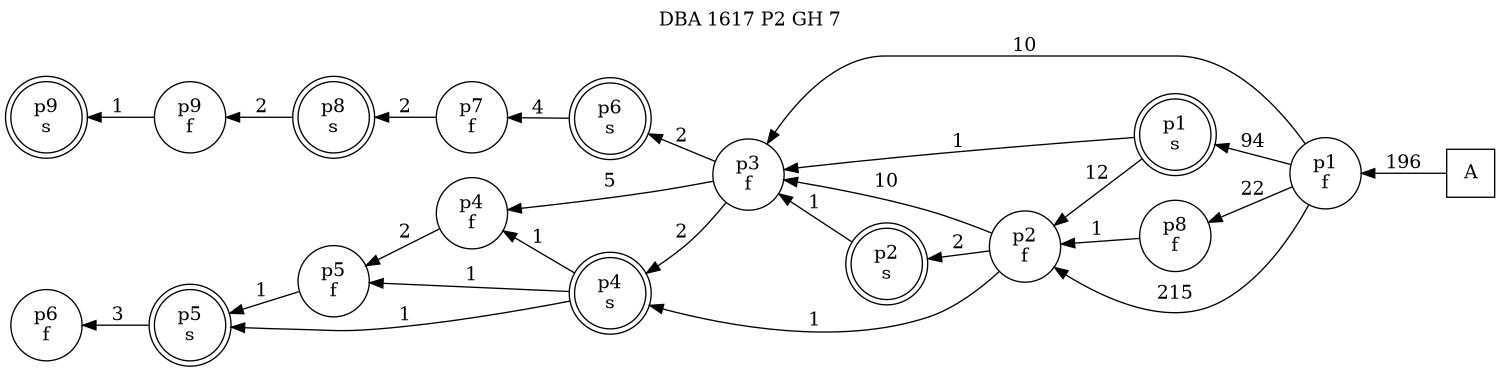 digraph DBA_1617_P2_GH_7_GOOD {
labelloc="tl"
label= " DBA 1617 P2 GH 7 "
rankdir="RL";
graph [ size=" 10 , 10 !"]

"A" [shape="square" label="A"]
"p1_f" [shape="circle" label="p1
f"]
"p2_f" [shape="circle" label="p2
f"]
"p1_s" [shape="doublecircle" label="p1
s"]
"p3_f" [shape="circle" label="p3
f"]
"p2_s" [shape="doublecircle" label="p2
s"]
"p4_f" [shape="circle" label="p4
f"]
"p4_s" [shape="doublecircle" label="p4
s"]
"p5_s" [shape="doublecircle" label="p5
s"]
"p6_f" [shape="circle" label="p6
f"]
"p8_f" [shape="circle" label="p8
f"]
"p5_f" [shape="circle" label="p5
f"]
"p6_s" [shape="doublecircle" label="p6
s"]
"p7_f" [shape="circle" label="p7
f"]
"p8_s" [shape="doublecircle" label="p8
s"]
"p9_f" [shape="circle" label="p9
f"]
"p9_s" [shape="doublecircle" label="p9
s"]
"A" -> "p1_f" [ label=196]
"p1_f" -> "p2_f" [ label=215]
"p1_f" -> "p1_s" [ label=94]
"p1_f" -> "p3_f" [ label=10]
"p1_f" -> "p8_f" [ label=22]
"p2_f" -> "p3_f" [ label=10]
"p2_f" -> "p2_s" [ label=2]
"p2_f" -> "p4_s" [ label=1]
"p1_s" -> "p2_f" [ label=12]
"p1_s" -> "p3_f" [ label=1]
"p3_f" -> "p4_f" [ label=5]
"p3_f" -> "p4_s" [ label=2]
"p3_f" -> "p6_s" [ label=2]
"p2_s" -> "p3_f" [ label=1]
"p4_f" -> "p5_f" [ label=2]
"p4_s" -> "p4_f" [ label=1]
"p4_s" -> "p5_s" [ label=1]
"p4_s" -> "p5_f" [ label=1]
"p5_s" -> "p6_f" [ label=3]
"p8_f" -> "p2_f" [ label=1]
"p5_f" -> "p5_s" [ label=1]
"p6_s" -> "p7_f" [ label=4]
"p7_f" -> "p8_s" [ label=2]
"p8_s" -> "p9_f" [ label=2]
"p9_f" -> "p9_s" [ label=1]
}
